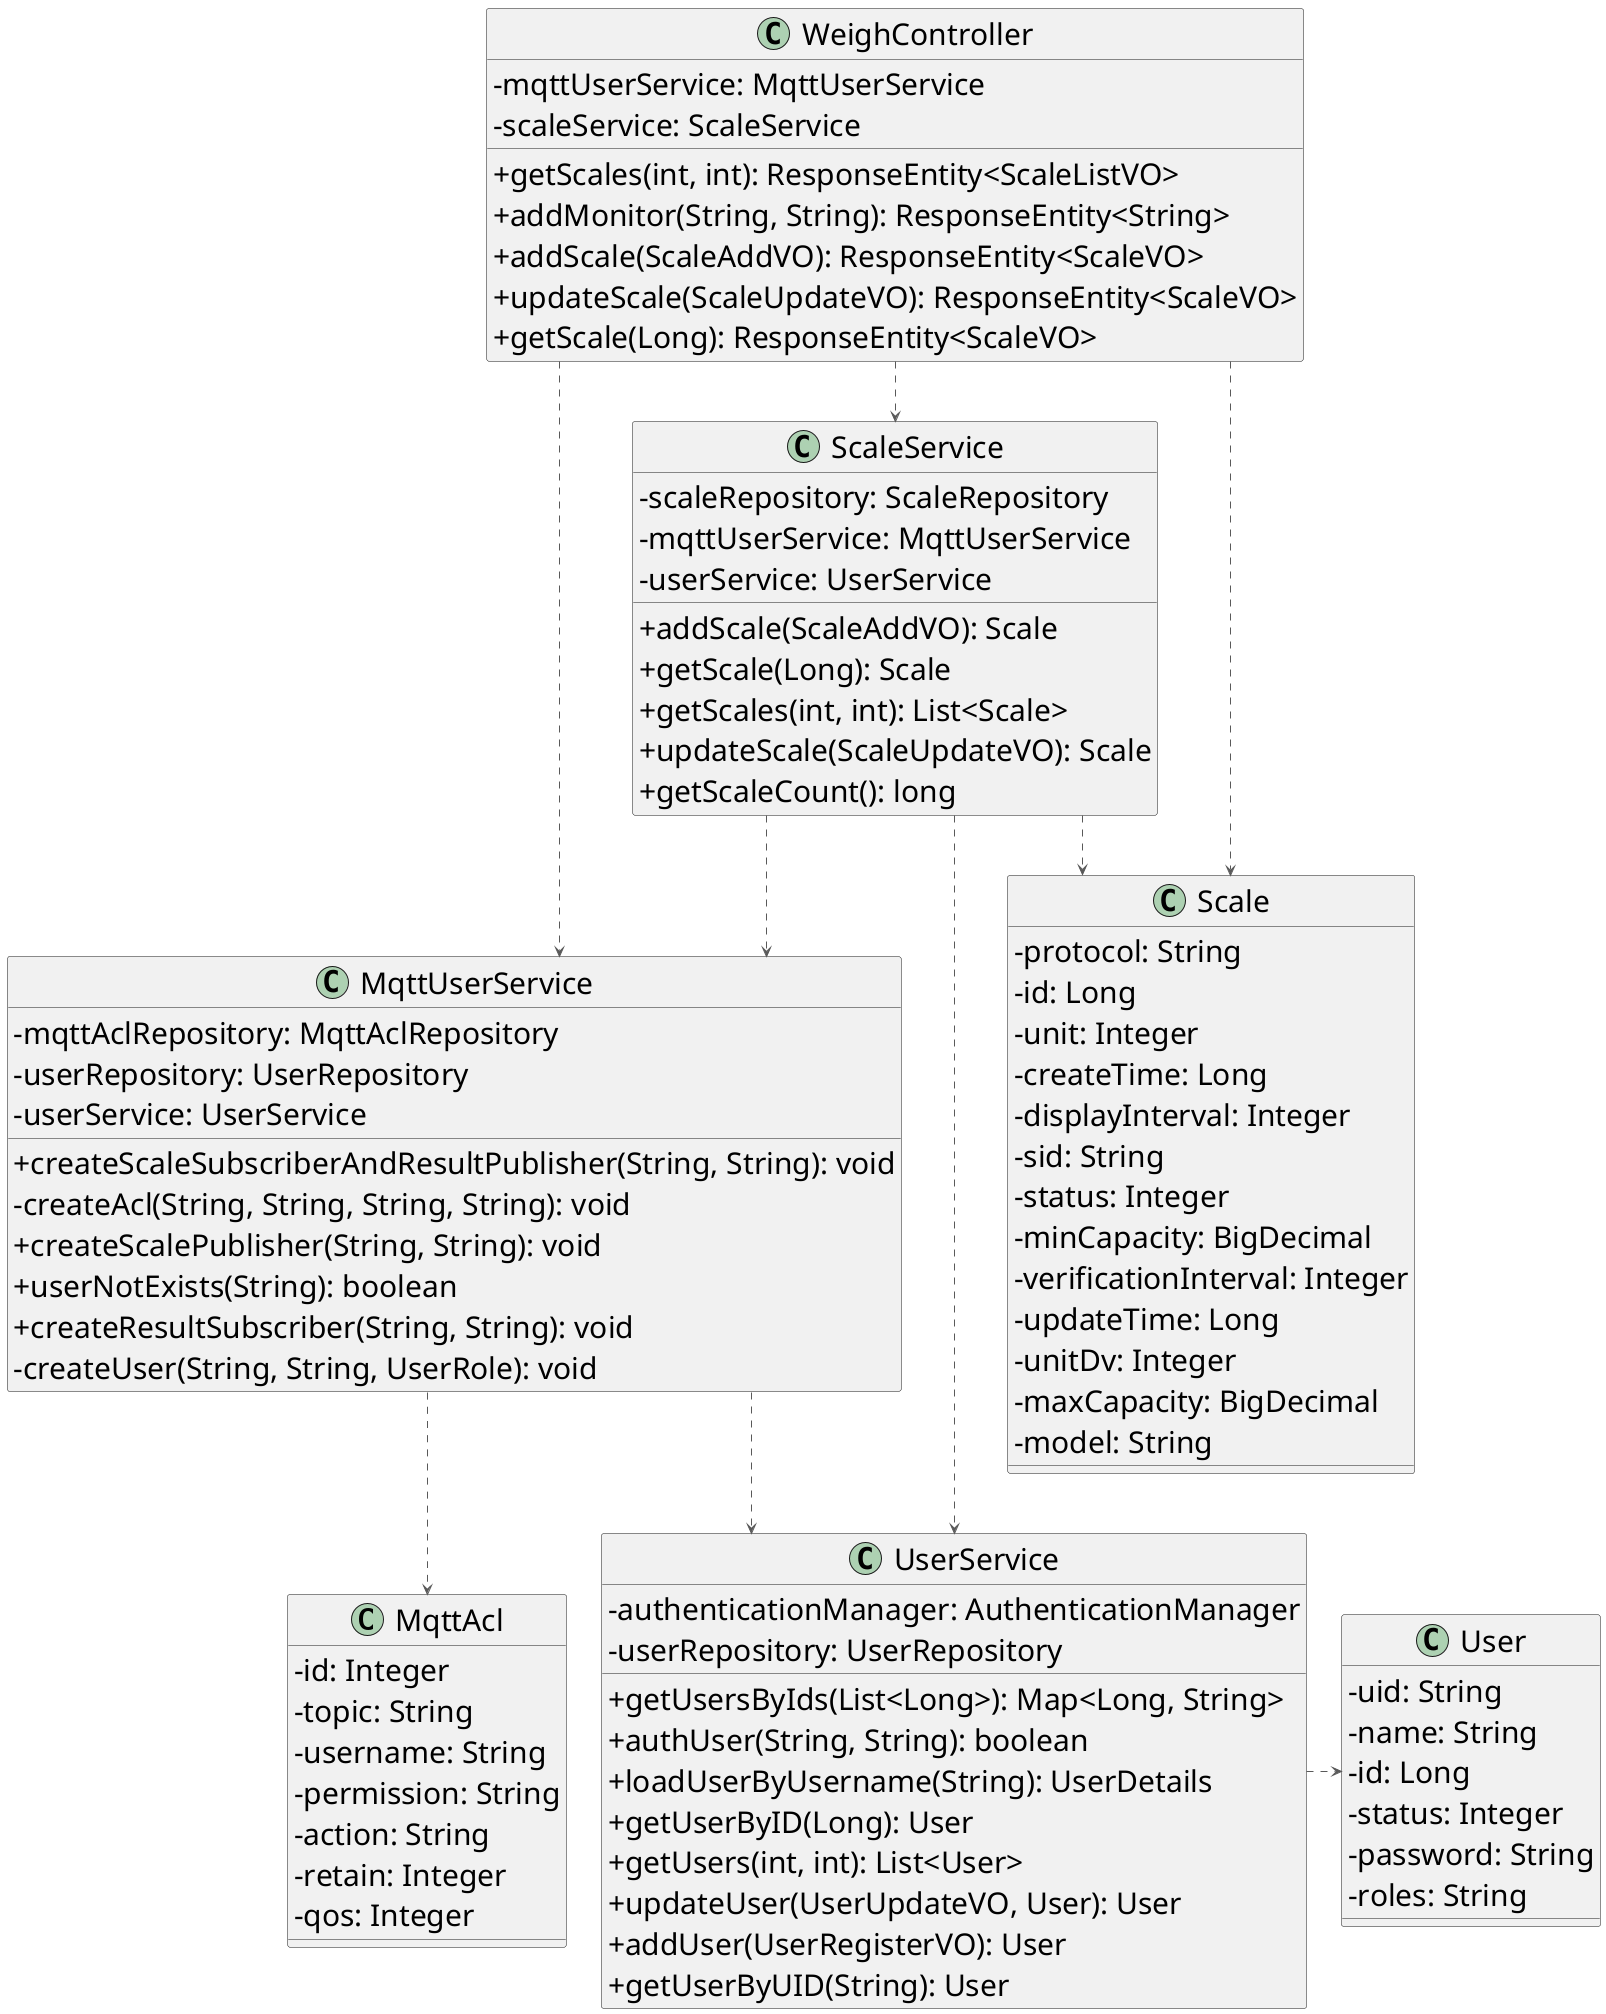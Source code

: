 @startuml

top to bottom direction
' left to right direction
skinparam linetype ortho
skinparam classAttributeIconSize 0
skinparam defaultFontSize 30

class MqttAcl {
  - id: Integer
  - topic: String
  - username: String
  - permission: String
  - action: String
  - retain: Integer
  - qos: Integer
}
class MqttUserService {
  - mqttAclRepository: MqttAclRepository
  - userRepository: UserRepository
  - userService: UserService
  + createScaleSubscriberAndResultPublisher(String, String): void
  - createAcl(String, String, String, String): void
  + createScalePublisher(String, String): void
  + userNotExists(String): boolean
  + createResultSubscriber(String, String): void
  - createUser(String, String, UserRole): void
}
class Scale {
  - protocol: String
  - id: Long
  - unit: Integer
  - createTime: Long
  - displayInterval: Integer
  - sid: String
  - status: Integer
  - minCapacity: BigDecimal
  - verificationInterval: Integer
  - updateTime: Long
  - unitDv: Integer
  - maxCapacity: BigDecimal
  - model: String
}
class ScaleService {
  - scaleRepository: ScaleRepository
  - mqttUserService: MqttUserService
  - userService: UserService
  + addScale(ScaleAddVO): Scale
  + getScale(Long): Scale
  + getScales(int, int): List<Scale>
  + updateScale(ScaleUpdateVO): Scale
  + getScaleCount(): long
}
class User {
  - uid: String
  - name: String
  - id: Long
  - status: Integer
  - password: String
  - roles: String
}
class UserService {
  - authenticationManager: AuthenticationManager
  - userRepository: UserRepository
  + getUsersByIds(List<Long>): Map<Long, String>
  + authUser(String, String): boolean
  + loadUserByUsername(String): UserDetails
  + getUserByID(Long): User
  + getUsers(int, int): List<User>
  + updateUser(UserUpdateVO, User): User
  + addUser(UserRegisterVO): User
  + getUserByUID(String): User
}
class WeighController {
  - mqttUserService: MqttUserService
  - scaleService: ScaleService
  + getScales(int, int): ResponseEntity<ScaleListVO>
  + addMonitor(String, String): ResponseEntity<String>
  + addScale(ScaleAddVO): ResponseEntity<ScaleVO>
  + updateScale(ScaleUpdateVO): ResponseEntity<ScaleVO>
  + getScale(Long): ResponseEntity<ScaleVO>
}

MqttUserService  -[#595959,dashed]->  MqttAcl         
MqttUserService  -[#595959,dashed]->  UserService     
ScaleService     -[#595959,dashed]->  MqttUserService 
ScaleService     -[#595959,dashed]->  Scale           
ScaleService     -[#595959,dashed]->  UserService     
UserService      -[#595959,dashed]>  User            
WeighController  -[#595959,dashed]->  MqttUserService 
WeighController  -[#595959,dashed]->  Scale           
WeighController  -[#595959,dashed]->  ScaleService    
@enduml
